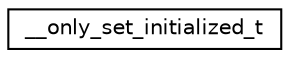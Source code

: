 digraph "Graphical Class Hierarchy"
{
  edge [fontname="Helvetica",fontsize="10",labelfontname="Helvetica",labelfontsize="10"];
  node [fontname="Helvetica",fontsize="10",shape=record];
  rankdir="LR";
  Node1 [label="__only_set_initialized_t",height=0.2,width=0.4,color="black", fillcolor="white", style="filled",URL="$struct____only__set__initialized__t.xhtml"];
}
